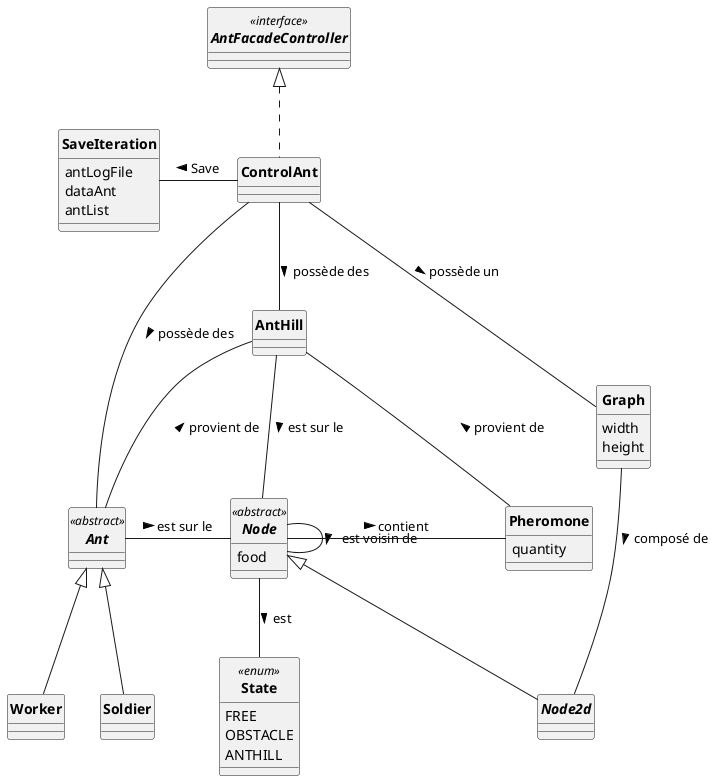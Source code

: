 @startuml
'https://plantuml.com/sequence-diagram
skinparam style strictuml
skinparam classAttributeIconSize 0
skinparam circledCharacterRadius 0
skinparam circledCharacterFontSize 0
skinparam classFontStyle Bold
'autonumber


interface AntFacadeController<<interface>>{

}

enum State <<enum>> {
    FREE
    OBSTACLE
    ANTHILL
}


class Graph {
     width
     height
}
abstract Node <<abstract>>{
    food
}



abstract Ant <<abstract>>{

}

class AntHill {

}

class Soldier extends Ant{

}

class Worker extends Ant{
}

class SaveIteration{
    antLogFile
    dataAnt
    antList
}

class ControlAnt implements AntFacadeController{
}

class Pheromone{
    quantity
}

abstract class Node2d extends Node{
}
SaveIteration - ControlAnt : Save <

Node - Node : est voisin de >
ControlAnt -- Graph : possède un >
ControlAnt --- Ant : possède des >
ControlAnt -- AntHill : possède des >
Graph -- Node2d : composé de >
Ant  - Node : est sur le >
Node --  State : est >
Node - Pheromone : contient >
Node - AntHill : est sur le <

Ant -u- AntHill : provient de >
Pheromone - AntHill : provient de >


@enduml